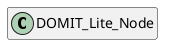 @startuml
set namespaceSeparator \\
hide members
hide << alias >> circle

class DOMIT_Lite_Node
@enduml
